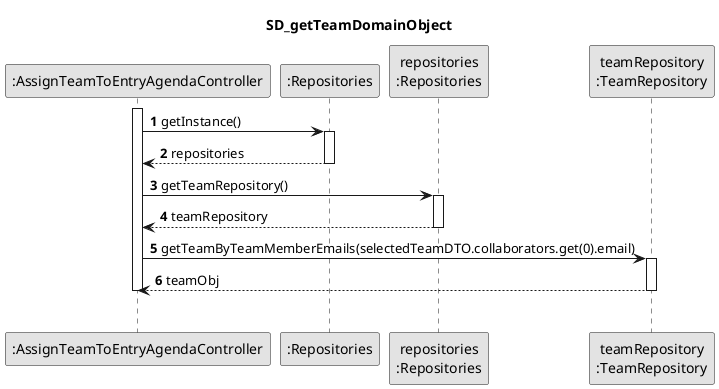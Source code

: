 @startuml
skinparam monochrome true
skinparam packageStyle rectangle
skinparam shadowing false

title SD_getTeamDomainObject

autonumber



participant ":AssignTeamToEntryAgendaController" as CTRL


participant ":Repositories" as REPO
participant "repositories\n:Repositories" as REPOInstance
participant "teamRepository\n:TeamRepository" as TeamRepository




    activate CTRL



        CTRL -> REPO : getInstance()
        activate REPO

            REPO --> CTRL : repositories
        deactivate REPO
        CTRL -> REPOInstance: getTeamRepository()

        activate REPOInstance

            REPOInstance --> CTRL : teamRepository
        deactivate REPOInstance

        CTRL -> TeamRepository : getTeamByTeamMemberEmails(selectedTeamDTO.collaborators.get(0).email)

        activate TeamRepository

        TeamRepository --> CTRL : teamObj
        deactivate TeamRepository

|||
    deactivate CTRL



@enduml